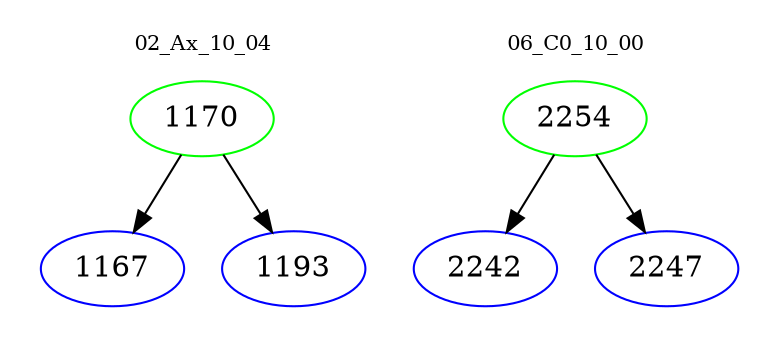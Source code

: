 digraph{
subgraph cluster_0 {
color = white
label = "02_Ax_10_04";
fontsize=10;
T0_1170 [label="1170", color="green"]
T0_1170 -> T0_1167 [color="black"]
T0_1167 [label="1167", color="blue"]
T0_1170 -> T0_1193 [color="black"]
T0_1193 [label="1193", color="blue"]
}
subgraph cluster_1 {
color = white
label = "06_C0_10_00";
fontsize=10;
T1_2254 [label="2254", color="green"]
T1_2254 -> T1_2242 [color="black"]
T1_2242 [label="2242", color="blue"]
T1_2254 -> T1_2247 [color="black"]
T1_2247 [label="2247", color="blue"]
}
}
